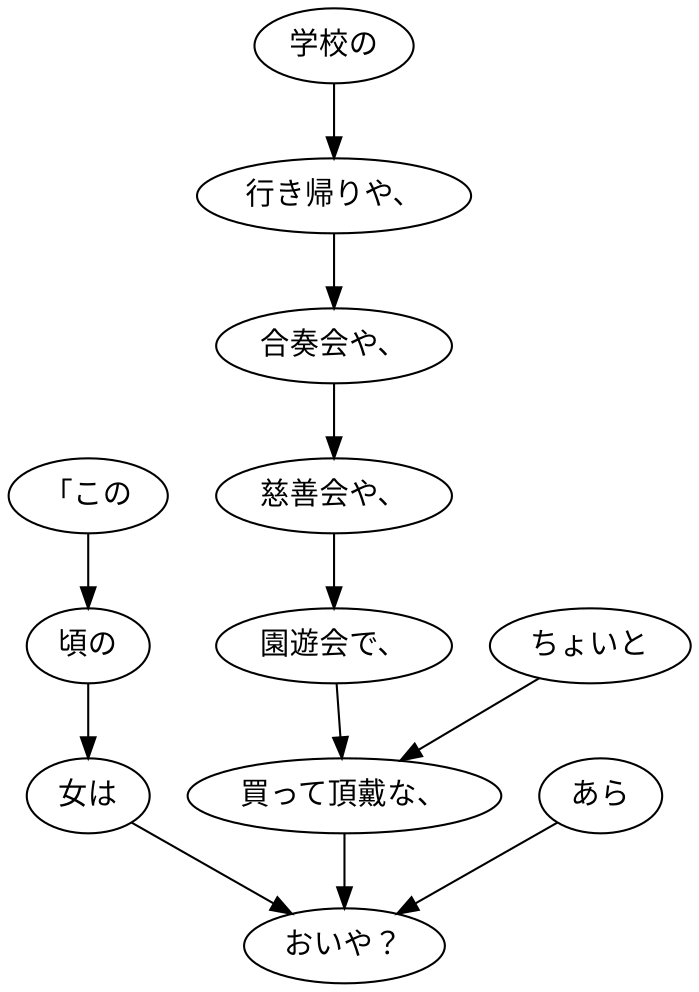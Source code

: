 digraph graph3708 {
	node0 [label="「この"];
	node1 [label="頃の"];
	node2 [label="女は"];
	node3 [label="学校の"];
	node4 [label="行き帰りや、"];
	node5 [label="合奏会や、"];
	node6 [label="慈善会や、"];
	node7 [label="園遊会で、"];
	node8 [label="ちょいと"];
	node9 [label="買って頂戴な、"];
	node10 [label="あら"];
	node11 [label="おいや？"];
	node0 -> node1;
	node1 -> node2;
	node2 -> node11;
	node3 -> node4;
	node4 -> node5;
	node5 -> node6;
	node6 -> node7;
	node7 -> node9;
	node8 -> node9;
	node9 -> node11;
	node10 -> node11;
}
